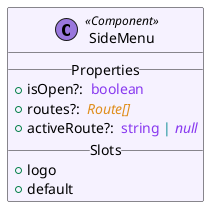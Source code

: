 @startuml
set separator ::
skinparam groupInheritance 5
skinparam defaultFontName Cantarell
skinparam packageStyle Rectangle
skinparam class {
  BackgroundColor<<Component>> #f6f2ff
  BackgroundColor<<ErrorPage>> #edd1e1
  BackgroundColor<<Layout>> #f8ffe5
  BackgroundColor<<Page>> #fff0e5
}
class "SideMenu" as src/lib/components/menus/sidemenu/SideMenu.svelte << (C, #9977DD) Component >> {
  __ Properties __
  +isOpen?: <color:#DF8E1D><i> </i></color><color:#8839EF>boolean</color>
  +routes?: <color:#DF8E1D><i> Route[]</i></color>
  +activeRoute?: <color:#DF8E1D><i> </i></color><color:#8839EF>string</color><color:#DF8E1D><i> </i></color><color:#179299>|</color><color:#DF8E1D><i> </i></color><color:#8839EF><i>null</i></color>
  __ Slots __
  +logo
  +default
}
@enduml